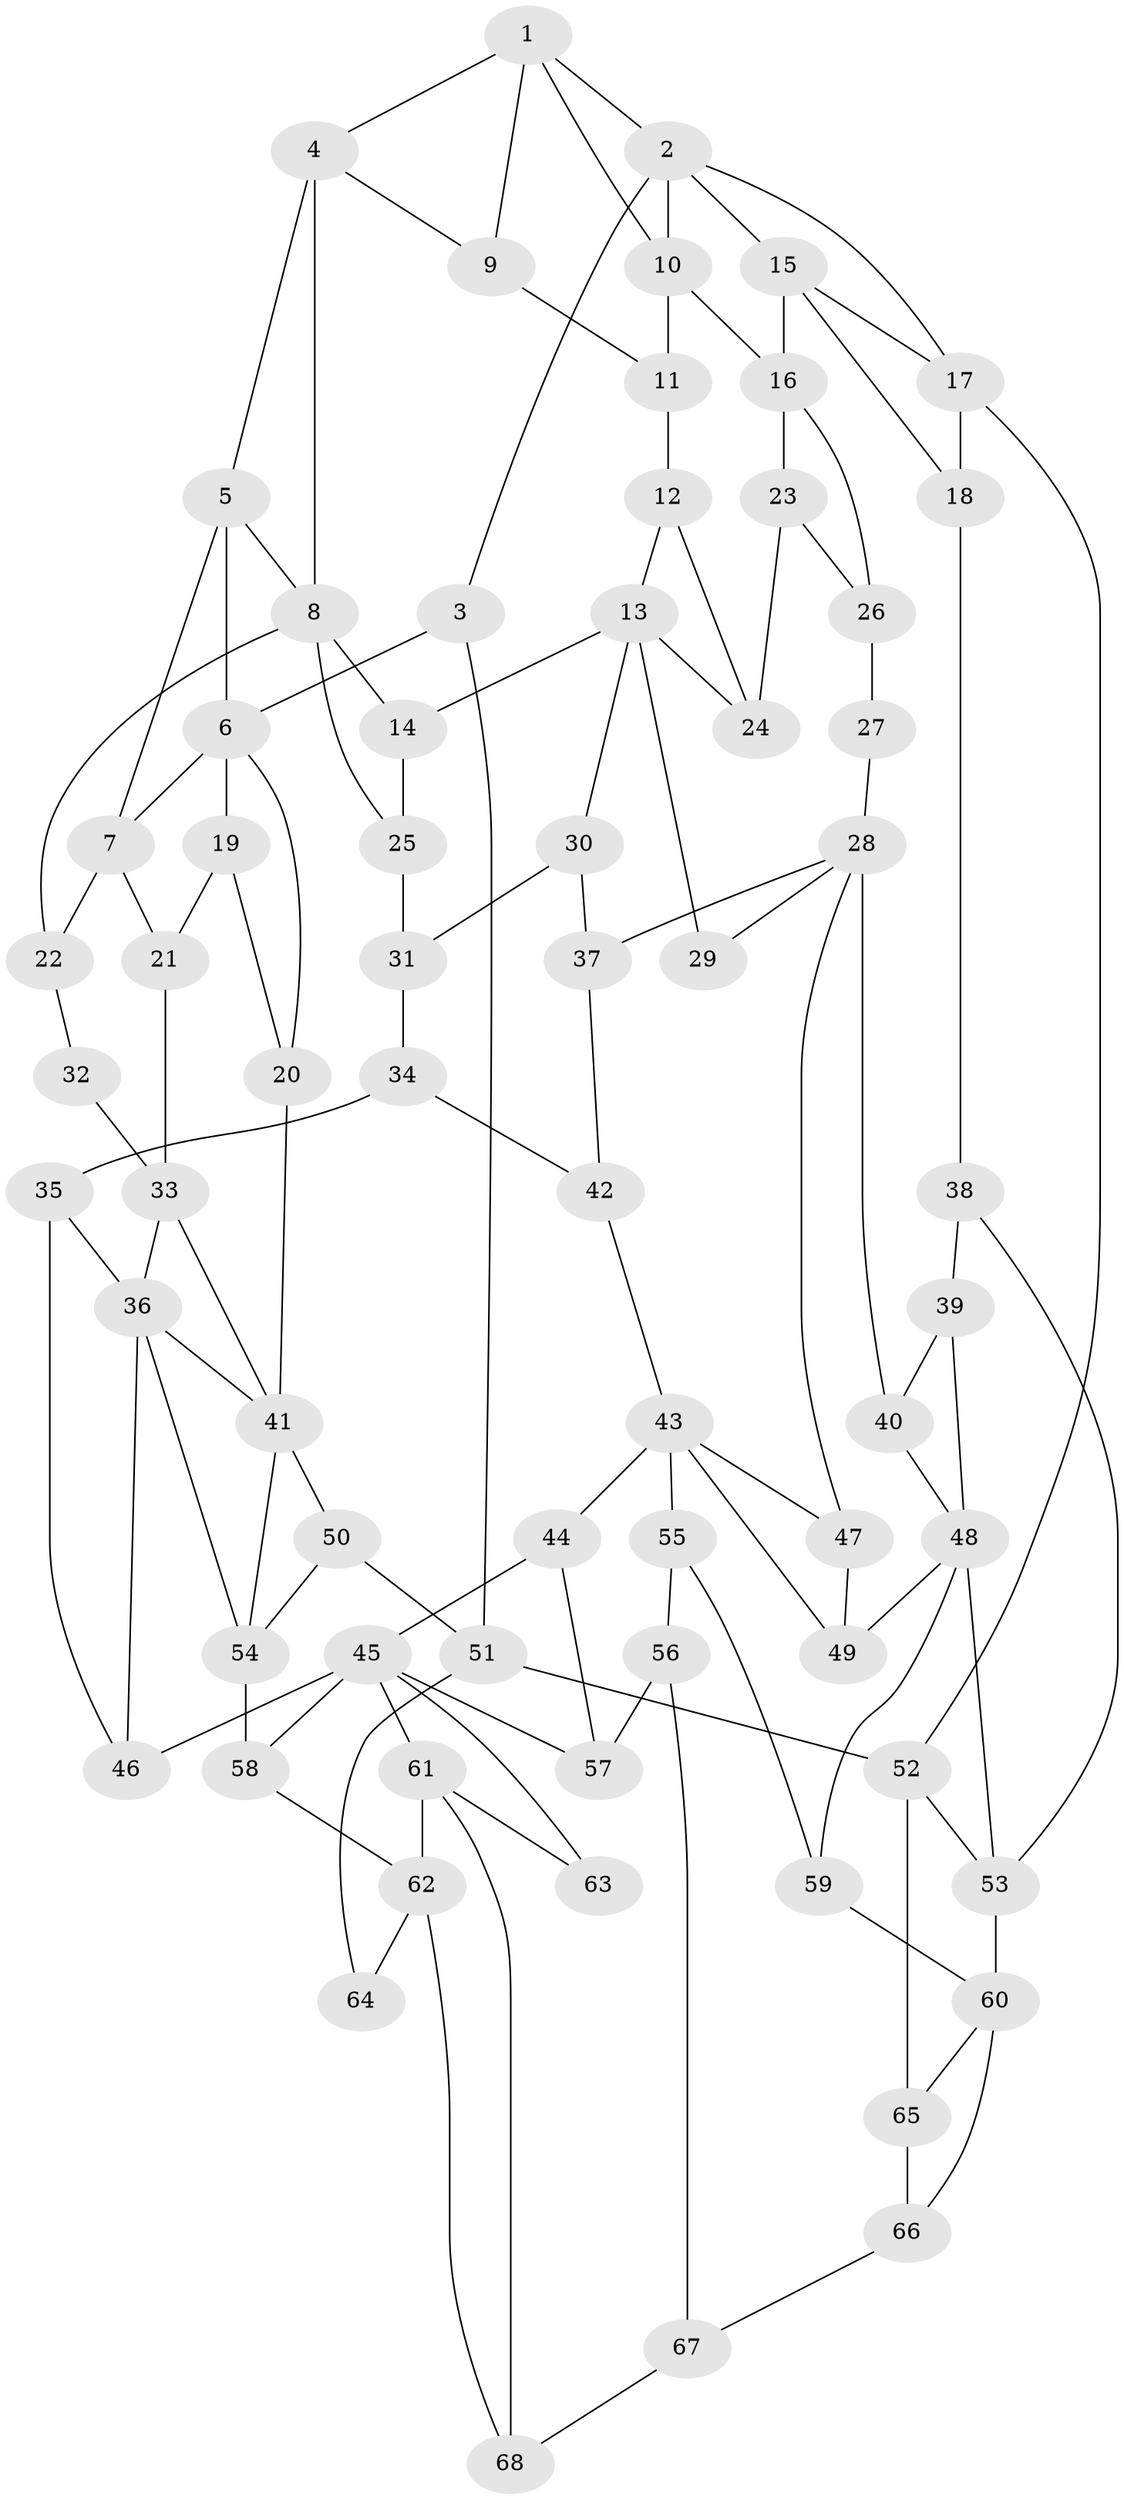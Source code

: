 // original degree distribution, {3: 0.014814814814814815, 5: 0.562962962962963, 4: 0.2222222222222222, 6: 0.2}
// Generated by graph-tools (version 1.1) at 2025/54/03/04/25 22:54:26]
// undirected, 68 vertices, 118 edges
graph export_dot {
  node [color=gray90,style=filled];
  1;
  2;
  3;
  4;
  5;
  6;
  7;
  8;
  9;
  10;
  11;
  12;
  13;
  14;
  15;
  16;
  17;
  18;
  19;
  20;
  21;
  22;
  23;
  24;
  25;
  26;
  27;
  28;
  29;
  30;
  31;
  32;
  33;
  34;
  35;
  36;
  37;
  38;
  39;
  40;
  41;
  42;
  43;
  44;
  45;
  46;
  47;
  48;
  49;
  50;
  51;
  52;
  53;
  54;
  55;
  56;
  57;
  58;
  59;
  60;
  61;
  62;
  63;
  64;
  65;
  66;
  67;
  68;
  1 -- 2 [weight=1.0];
  1 -- 4 [weight=1.0];
  1 -- 9 [weight=1.0];
  1 -- 10 [weight=1.0];
  2 -- 3 [weight=1.0];
  2 -- 10 [weight=1.0];
  2 -- 15 [weight=1.0];
  2 -- 17 [weight=1.0];
  3 -- 6 [weight=2.0];
  3 -- 51 [weight=1.0];
  4 -- 5 [weight=1.0];
  4 -- 8 [weight=2.0];
  4 -- 9 [weight=1.0];
  5 -- 6 [weight=1.0];
  5 -- 7 [weight=2.0];
  5 -- 8 [weight=1.0];
  6 -- 7 [weight=1.0];
  6 -- 19 [weight=1.0];
  6 -- 20 [weight=1.0];
  7 -- 21 [weight=1.0];
  7 -- 22 [weight=2.0];
  8 -- 14 [weight=1.0];
  8 -- 22 [weight=1.0];
  8 -- 25 [weight=1.0];
  9 -- 11 [weight=1.0];
  10 -- 11 [weight=1.0];
  10 -- 16 [weight=2.0];
  11 -- 12 [weight=1.0];
  12 -- 13 [weight=1.0];
  12 -- 24 [weight=1.0];
  13 -- 14 [weight=1.0];
  13 -- 24 [weight=1.0];
  13 -- 29 [weight=2.0];
  13 -- 30 [weight=1.0];
  14 -- 25 [weight=1.0];
  15 -- 16 [weight=2.0];
  15 -- 17 [weight=1.0];
  15 -- 18 [weight=1.0];
  16 -- 23 [weight=1.0];
  16 -- 26 [weight=1.0];
  17 -- 18 [weight=1.0];
  17 -- 52 [weight=1.0];
  18 -- 38 [weight=1.0];
  19 -- 20 [weight=1.0];
  19 -- 21 [weight=1.0];
  20 -- 41 [weight=2.0];
  21 -- 33 [weight=1.0];
  22 -- 32 [weight=1.0];
  23 -- 24 [weight=1.0];
  23 -- 26 [weight=1.0];
  25 -- 31 [weight=1.0];
  26 -- 27 [weight=1.0];
  27 -- 28 [weight=2.0];
  28 -- 29 [weight=1.0];
  28 -- 37 [weight=1.0];
  28 -- 40 [weight=1.0];
  28 -- 47 [weight=1.0];
  30 -- 31 [weight=1.0];
  30 -- 37 [weight=1.0];
  31 -- 34 [weight=1.0];
  32 -- 33 [weight=2.0];
  33 -- 36 [weight=2.0];
  33 -- 41 [weight=1.0];
  34 -- 35 [weight=1.0];
  34 -- 42 [weight=1.0];
  35 -- 36 [weight=1.0];
  35 -- 46 [weight=1.0];
  36 -- 41 [weight=1.0];
  36 -- 46 [weight=1.0];
  36 -- 54 [weight=1.0];
  37 -- 42 [weight=1.0];
  38 -- 39 [weight=1.0];
  38 -- 53 [weight=1.0];
  39 -- 40 [weight=1.0];
  39 -- 48 [weight=1.0];
  40 -- 48 [weight=1.0];
  41 -- 50 [weight=1.0];
  41 -- 54 [weight=1.0];
  42 -- 43 [weight=2.0];
  43 -- 44 [weight=1.0];
  43 -- 47 [weight=1.0];
  43 -- 49 [weight=1.0];
  43 -- 55 [weight=1.0];
  44 -- 45 [weight=1.0];
  44 -- 57 [weight=1.0];
  45 -- 46 [weight=1.0];
  45 -- 57 [weight=1.0];
  45 -- 58 [weight=1.0];
  45 -- 61 [weight=1.0];
  45 -- 63 [weight=1.0];
  47 -- 49 [weight=1.0];
  48 -- 49 [weight=2.0];
  48 -- 53 [weight=1.0];
  48 -- 59 [weight=1.0];
  50 -- 51 [weight=1.0];
  50 -- 54 [weight=1.0];
  51 -- 52 [weight=1.0];
  51 -- 64 [weight=1.0];
  52 -- 53 [weight=1.0];
  52 -- 65 [weight=1.0];
  53 -- 60 [weight=2.0];
  54 -- 58 [weight=2.0];
  55 -- 56 [weight=1.0];
  55 -- 59 [weight=1.0];
  56 -- 57 [weight=1.0];
  56 -- 67 [weight=1.0];
  58 -- 62 [weight=1.0];
  59 -- 60 [weight=2.0];
  60 -- 65 [weight=1.0];
  60 -- 66 [weight=1.0];
  61 -- 62 [weight=2.0];
  61 -- 63 [weight=2.0];
  61 -- 68 [weight=1.0];
  62 -- 64 [weight=2.0];
  62 -- 68 [weight=1.0];
  65 -- 66 [weight=1.0];
  66 -- 67 [weight=1.0];
  67 -- 68 [weight=1.0];
}
